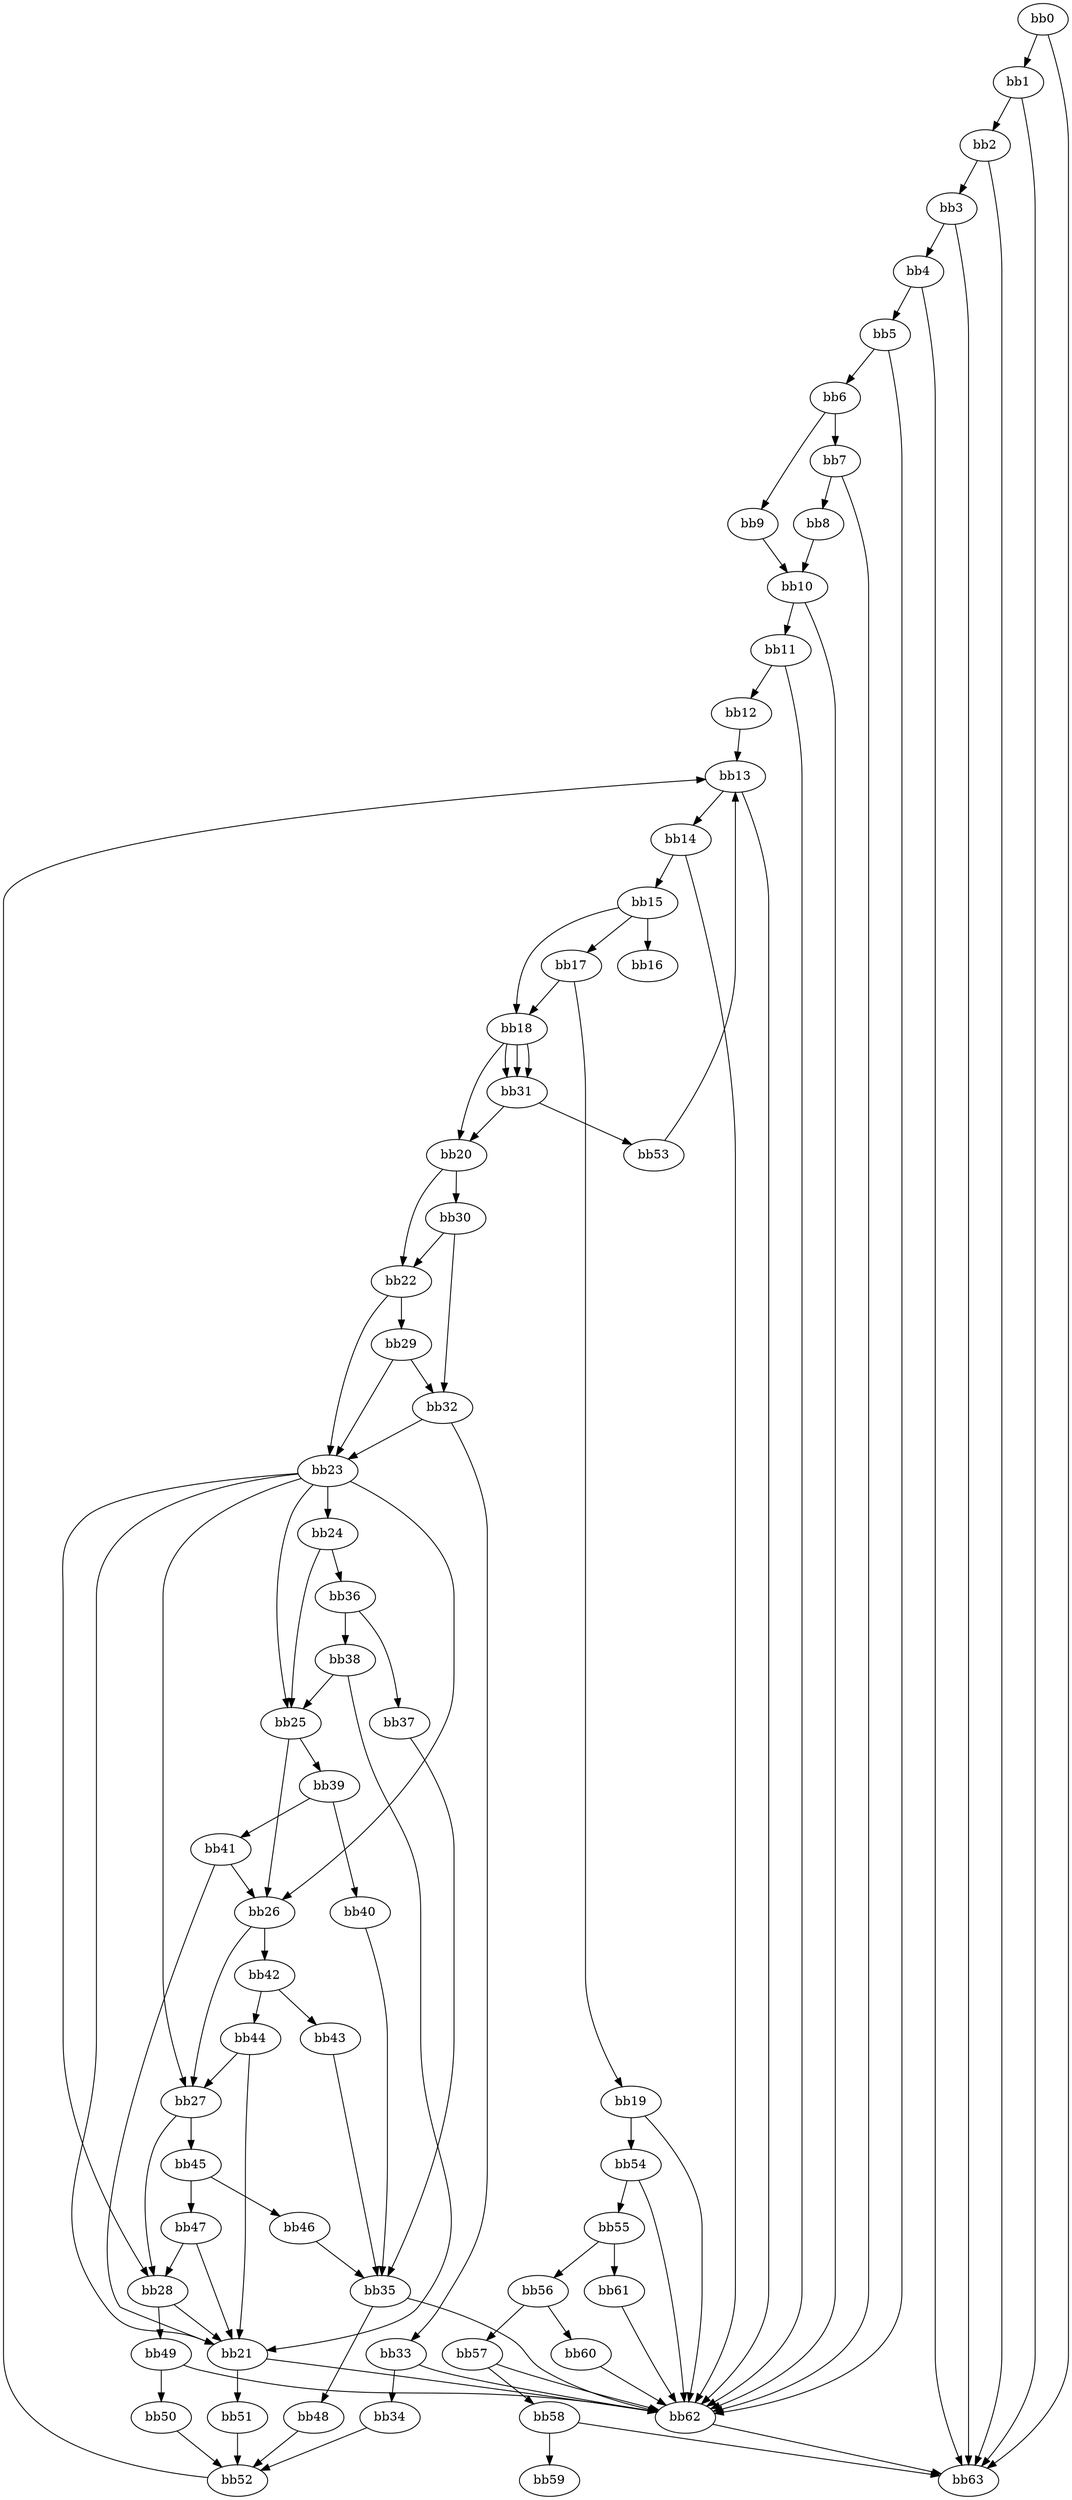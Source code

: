 digraph {
    0 [ label = "bb0\l" ]
    1 [ label = "bb1\l" ]
    2 [ label = "bb2\l" ]
    3 [ label = "bb3\l" ]
    4 [ label = "bb4\l" ]
    5 [ label = "bb5\l" ]
    6 [ label = "bb6\l" ]
    7 [ label = "bb7\l" ]
    8 [ label = "bb8\l" ]
    9 [ label = "bb9\l" ]
    10 [ label = "bb10\l" ]
    11 [ label = "bb11\l" ]
    12 [ label = "bb12\l" ]
    13 [ label = "bb13\l" ]
    14 [ label = "bb14\l" ]
    15 [ label = "bb15\l" ]
    16 [ label = "bb16\l" ]
    17 [ label = "bb17\l" ]
    18 [ label = "bb18\l" ]
    19 [ label = "bb19\l" ]
    20 [ label = "bb20\l" ]
    21 [ label = "bb21\l" ]
    22 [ label = "bb22\l" ]
    23 [ label = "bb23\l" ]
    24 [ label = "bb24\l" ]
    25 [ label = "bb25\l" ]
    26 [ label = "bb26\l" ]
    27 [ label = "bb27\l" ]
    28 [ label = "bb28\l" ]
    29 [ label = "bb29\l" ]
    30 [ label = "bb30\l" ]
    31 [ label = "bb31\l" ]
    32 [ label = "bb32\l" ]
    33 [ label = "bb33\l" ]
    34 [ label = "bb34\l" ]
    35 [ label = "bb35\l" ]
    36 [ label = "bb36\l" ]
    37 [ label = "bb37\l" ]
    38 [ label = "bb38\l" ]
    39 [ label = "bb39\l" ]
    40 [ label = "bb40\l" ]
    41 [ label = "bb41\l" ]
    42 [ label = "bb42\l" ]
    43 [ label = "bb43\l" ]
    44 [ label = "bb44\l" ]
    45 [ label = "bb45\l" ]
    46 [ label = "bb46\l" ]
    47 [ label = "bb47\l" ]
    48 [ label = "bb48\l" ]
    49 [ label = "bb49\l" ]
    50 [ label = "bb50\l" ]
    51 [ label = "bb51\l" ]
    52 [ label = "bb52\l" ]
    53 [ label = "bb53\l" ]
    54 [ label = "bb54\l" ]
    55 [ label = "bb55\l" ]
    56 [ label = "bb56\l" ]
    57 [ label = "bb57\l" ]
    58 [ label = "bb58\l" ]
    59 [ label = "bb59\l" ]
    60 [ label = "bb60\l" ]
    61 [ label = "bb61\l" ]
    62 [ label = "bb62\l" ]
    63 [ label = "bb63\l" ]
    0 -> 1 [ ]
    0 -> 63 [ ]
    1 -> 2 [ ]
    1 -> 63 [ ]
    2 -> 3 [ ]
    2 -> 63 [ ]
    3 -> 4 [ ]
    3 -> 63 [ ]
    4 -> 5 [ ]
    4 -> 63 [ ]
    5 -> 6 [ ]
    5 -> 62 [ ]
    6 -> 7 [ ]
    6 -> 9 [ ]
    7 -> 8 [ ]
    7 -> 62 [ ]
    8 -> 10 [ ]
    9 -> 10 [ ]
    10 -> 11 [ ]
    10 -> 62 [ ]
    11 -> 12 [ ]
    11 -> 62 [ ]
    12 -> 13 [ ]
    13 -> 14 [ ]
    13 -> 62 [ ]
    14 -> 15 [ ]
    14 -> 62 [ ]
    15 -> 16 [ ]
    15 -> 17 [ ]
    15 -> 18 [ ]
    17 -> 18 [ ]
    17 -> 19 [ ]
    18 -> 20 [ ]
    18 -> 31 [ ]
    18 -> 31 [ ]
    18 -> 31 [ ]
    19 -> 54 [ ]
    19 -> 62 [ ]
    20 -> 22 [ ]
    20 -> 30 [ ]
    21 -> 51 [ ]
    21 -> 62 [ ]
    22 -> 23 [ ]
    22 -> 29 [ ]
    23 -> 21 [ ]
    23 -> 24 [ ]
    23 -> 25 [ ]
    23 -> 26 [ ]
    23 -> 27 [ ]
    23 -> 28 [ ]
    24 -> 25 [ ]
    24 -> 36 [ ]
    25 -> 26 [ ]
    25 -> 39 [ ]
    26 -> 27 [ ]
    26 -> 42 [ ]
    27 -> 28 [ ]
    27 -> 45 [ ]
    28 -> 21 [ ]
    28 -> 49 [ ]
    29 -> 23 [ ]
    29 -> 32 [ ]
    30 -> 22 [ ]
    30 -> 32 [ ]
    31 -> 20 [ ]
    31 -> 53 [ ]
    32 -> 23 [ ]
    32 -> 33 [ ]
    33 -> 34 [ ]
    33 -> 62 [ ]
    34 -> 52 [ ]
    35 -> 48 [ ]
    35 -> 62 [ ]
    36 -> 37 [ ]
    36 -> 38 [ ]
    37 -> 35 [ ]
    38 -> 21 [ ]
    38 -> 25 [ ]
    39 -> 40 [ ]
    39 -> 41 [ ]
    40 -> 35 [ ]
    41 -> 21 [ ]
    41 -> 26 [ ]
    42 -> 43 [ ]
    42 -> 44 [ ]
    43 -> 35 [ ]
    44 -> 21 [ ]
    44 -> 27 [ ]
    45 -> 46 [ ]
    45 -> 47 [ ]
    46 -> 35 [ ]
    47 -> 21 [ ]
    47 -> 28 [ ]
    48 -> 52 [ ]
    49 -> 50 [ ]
    49 -> 62 [ ]
    50 -> 52 [ ]
    51 -> 52 [ ]
    52 -> 13 [ ]
    53 -> 13 [ ]
    54 -> 55 [ ]
    54 -> 62 [ ]
    55 -> 56 [ ]
    55 -> 61 [ ]
    56 -> 57 [ ]
    56 -> 60 [ ]
    57 -> 58 [ ]
    57 -> 62 [ ]
    58 -> 59 [ ]
    58 -> 63 [ ]
    60 -> 62 [ ]
    61 -> 62 [ ]
    62 -> 63 [ ]
}

